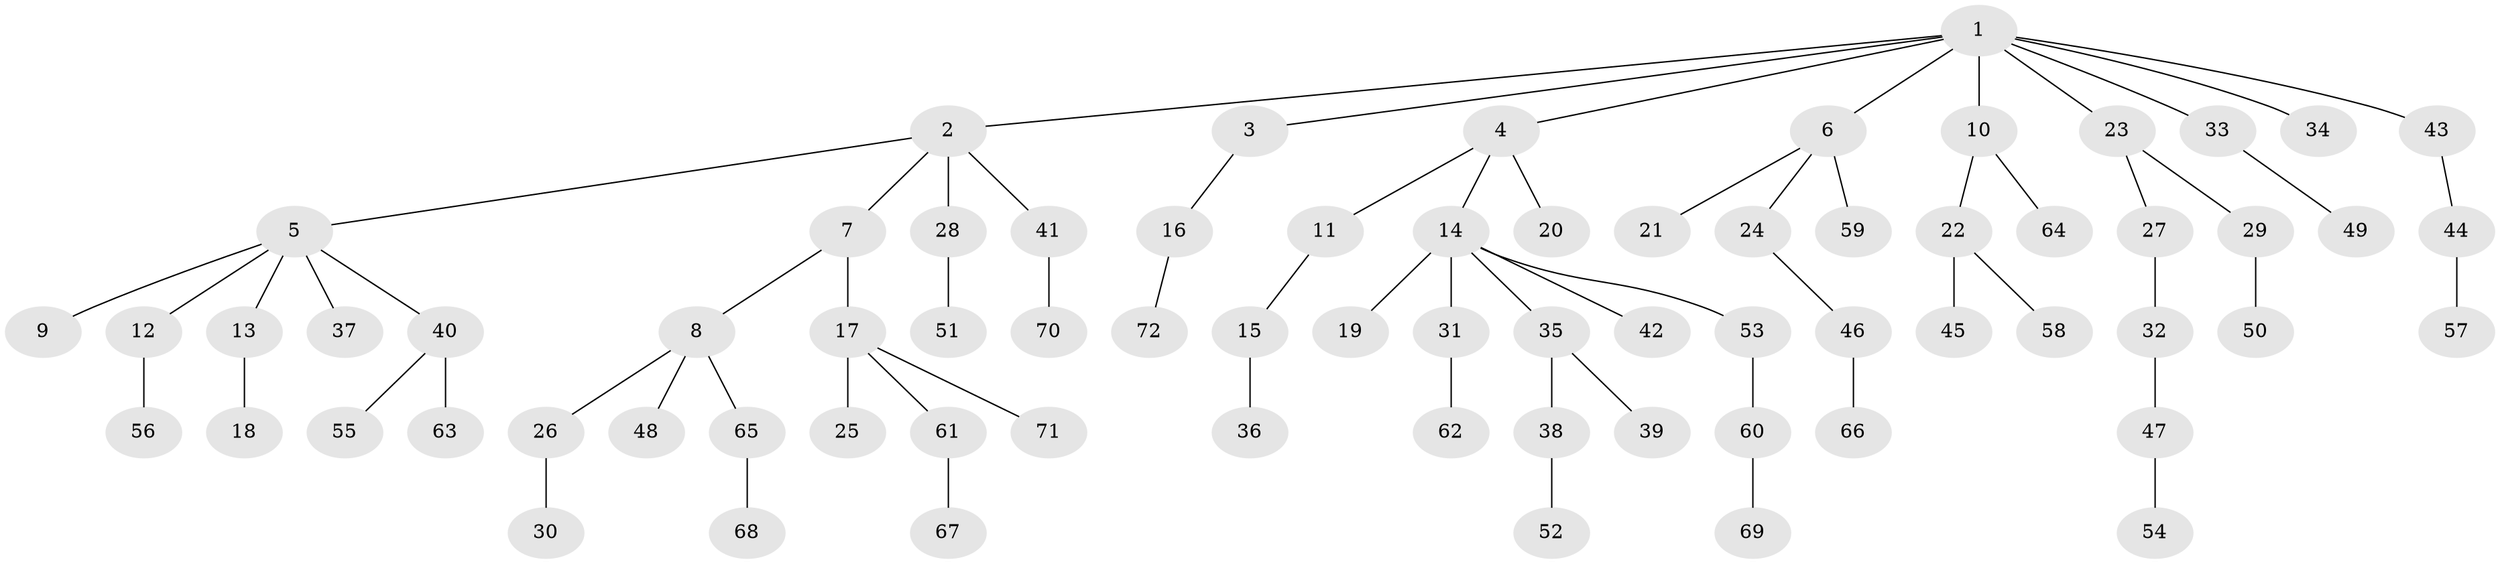 // Generated by graph-tools (version 1.1) at 2025/50/03/09/25 03:50:19]
// undirected, 72 vertices, 71 edges
graph export_dot {
graph [start="1"]
  node [color=gray90,style=filled];
  1;
  2;
  3;
  4;
  5;
  6;
  7;
  8;
  9;
  10;
  11;
  12;
  13;
  14;
  15;
  16;
  17;
  18;
  19;
  20;
  21;
  22;
  23;
  24;
  25;
  26;
  27;
  28;
  29;
  30;
  31;
  32;
  33;
  34;
  35;
  36;
  37;
  38;
  39;
  40;
  41;
  42;
  43;
  44;
  45;
  46;
  47;
  48;
  49;
  50;
  51;
  52;
  53;
  54;
  55;
  56;
  57;
  58;
  59;
  60;
  61;
  62;
  63;
  64;
  65;
  66;
  67;
  68;
  69;
  70;
  71;
  72;
  1 -- 2;
  1 -- 3;
  1 -- 4;
  1 -- 6;
  1 -- 10;
  1 -- 23;
  1 -- 33;
  1 -- 34;
  1 -- 43;
  2 -- 5;
  2 -- 7;
  2 -- 28;
  2 -- 41;
  3 -- 16;
  4 -- 11;
  4 -- 14;
  4 -- 20;
  5 -- 9;
  5 -- 12;
  5 -- 13;
  5 -- 37;
  5 -- 40;
  6 -- 21;
  6 -- 24;
  6 -- 59;
  7 -- 8;
  7 -- 17;
  8 -- 26;
  8 -- 48;
  8 -- 65;
  10 -- 22;
  10 -- 64;
  11 -- 15;
  12 -- 56;
  13 -- 18;
  14 -- 19;
  14 -- 31;
  14 -- 35;
  14 -- 42;
  14 -- 53;
  15 -- 36;
  16 -- 72;
  17 -- 25;
  17 -- 61;
  17 -- 71;
  22 -- 45;
  22 -- 58;
  23 -- 27;
  23 -- 29;
  24 -- 46;
  26 -- 30;
  27 -- 32;
  28 -- 51;
  29 -- 50;
  31 -- 62;
  32 -- 47;
  33 -- 49;
  35 -- 38;
  35 -- 39;
  38 -- 52;
  40 -- 55;
  40 -- 63;
  41 -- 70;
  43 -- 44;
  44 -- 57;
  46 -- 66;
  47 -- 54;
  53 -- 60;
  60 -- 69;
  61 -- 67;
  65 -- 68;
}

